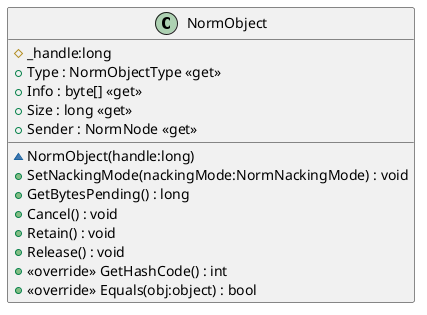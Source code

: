 @startuml
class NormObject {
    # _handle:long
    ~ NormObject(handle:long)
    + SetNackingMode(nackingMode:NormNackingMode) : void
    + Type : NormObjectType <<get>>
    + Info : byte[] <<get>>
    + Size : long <<get>>
    + GetBytesPending() : long
    + Cancel() : void
    + Retain() : void
    + Release() : void
    + Sender : NormNode <<get>>
    + <<override>> GetHashCode() : int
    + <<override>> Equals(obj:object) : bool
}
@enduml